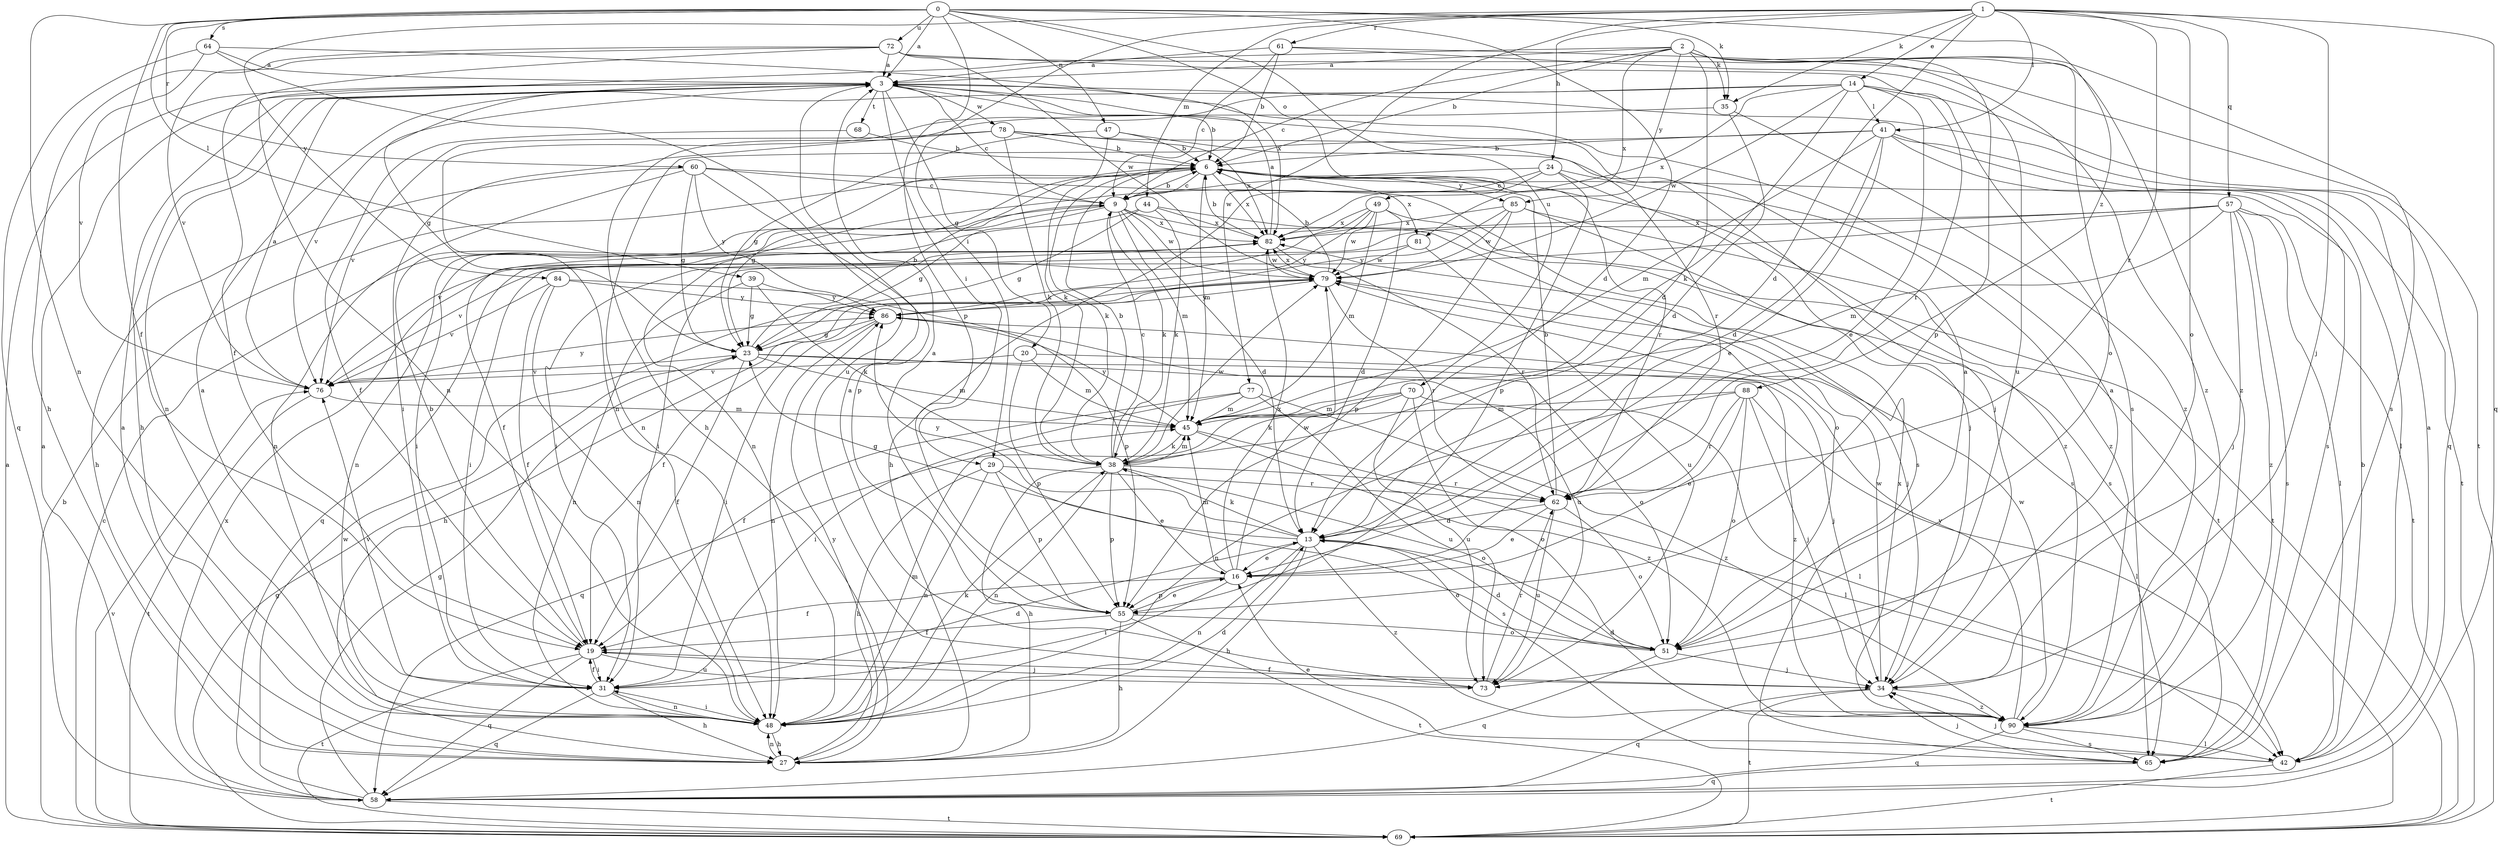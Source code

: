 strict digraph  {
0;
1;
2;
3;
6;
9;
13;
14;
16;
19;
20;
23;
24;
27;
29;
31;
34;
35;
38;
39;
41;
42;
44;
45;
47;
48;
49;
51;
55;
57;
58;
60;
61;
62;
64;
65;
68;
69;
70;
72;
73;
76;
77;
78;
79;
81;
82;
84;
85;
86;
88;
90;
0 -> 3  [label=a];
0 -> 13  [label=d];
0 -> 19  [label=f];
0 -> 35  [label=k];
0 -> 39  [label=l];
0 -> 47  [label=n];
0 -> 48  [label=n];
0 -> 49  [label=o];
0 -> 55  [label=p];
0 -> 60  [label=r];
0 -> 64  [label=s];
0 -> 70  [label=u];
0 -> 72  [label=u];
0 -> 88  [label=z];
1 -> 13  [label=d];
1 -> 14  [label=e];
1 -> 24  [label=h];
1 -> 29  [label=i];
1 -> 34  [label=j];
1 -> 35  [label=k];
1 -> 41  [label=l];
1 -> 44  [label=m];
1 -> 51  [label=o];
1 -> 57  [label=q];
1 -> 58  [label=q];
1 -> 61  [label=r];
1 -> 62  [label=r];
1 -> 77  [label=w];
1 -> 84  [label=y];
2 -> 3  [label=a];
2 -> 6  [label=b];
2 -> 9  [label=c];
2 -> 13  [label=d];
2 -> 35  [label=k];
2 -> 48  [label=n];
2 -> 51  [label=o];
2 -> 55  [label=p];
2 -> 65  [label=s];
2 -> 81  [label=x];
2 -> 85  [label=y];
2 -> 90  [label=z];
3 -> 6  [label=b];
3 -> 9  [label=c];
3 -> 20  [label=g];
3 -> 23  [label=g];
3 -> 27  [label=h];
3 -> 29  [label=i];
3 -> 48  [label=n];
3 -> 68  [label=t];
3 -> 78  [label=w];
6 -> 9  [label=c];
6 -> 23  [label=g];
6 -> 38  [label=k];
6 -> 45  [label=m];
6 -> 62  [label=r];
6 -> 81  [label=x];
6 -> 82  [label=x];
6 -> 85  [label=y];
6 -> 90  [label=z];
9 -> 6  [label=b];
9 -> 13  [label=d];
9 -> 23  [label=g];
9 -> 31  [label=i];
9 -> 38  [label=k];
9 -> 45  [label=m];
9 -> 48  [label=n];
9 -> 51  [label=o];
9 -> 79  [label=w];
9 -> 82  [label=x];
13 -> 16  [label=e];
13 -> 23  [label=g];
13 -> 27  [label=h];
13 -> 38  [label=k];
13 -> 48  [label=n];
13 -> 51  [label=o];
13 -> 86  [label=y];
13 -> 90  [label=z];
14 -> 16  [label=e];
14 -> 38  [label=k];
14 -> 41  [label=l];
14 -> 48  [label=n];
14 -> 58  [label=q];
14 -> 62  [label=r];
14 -> 76  [label=v];
14 -> 79  [label=w];
14 -> 82  [label=x];
16 -> 19  [label=f];
16 -> 31  [label=i];
16 -> 45  [label=m];
16 -> 55  [label=p];
16 -> 79  [label=w];
16 -> 82  [label=x];
19 -> 6  [label=b];
19 -> 31  [label=i];
19 -> 34  [label=j];
19 -> 58  [label=q];
19 -> 69  [label=t];
19 -> 73  [label=u];
20 -> 45  [label=m];
20 -> 55  [label=p];
20 -> 76  [label=v];
20 -> 90  [label=z];
23 -> 6  [label=b];
23 -> 19  [label=f];
23 -> 34  [label=j];
23 -> 45  [label=m];
23 -> 51  [label=o];
23 -> 76  [label=v];
24 -> 9  [label=c];
24 -> 27  [label=h];
24 -> 34  [label=j];
24 -> 48  [label=n];
24 -> 55  [label=p];
24 -> 90  [label=z];
27 -> 3  [label=a];
27 -> 48  [label=n];
27 -> 86  [label=y];
29 -> 27  [label=h];
29 -> 48  [label=n];
29 -> 55  [label=p];
29 -> 62  [label=r];
29 -> 65  [label=s];
31 -> 3  [label=a];
31 -> 13  [label=d];
31 -> 19  [label=f];
31 -> 27  [label=h];
31 -> 48  [label=n];
31 -> 58  [label=q];
31 -> 76  [label=v];
34 -> 3  [label=a];
34 -> 19  [label=f];
34 -> 58  [label=q];
34 -> 69  [label=t];
34 -> 79  [label=w];
34 -> 90  [label=z];
35 -> 13  [label=d];
35 -> 27  [label=h];
35 -> 90  [label=z];
38 -> 6  [label=b];
38 -> 9  [label=c];
38 -> 16  [label=e];
38 -> 27  [label=h];
38 -> 45  [label=m];
38 -> 48  [label=n];
38 -> 51  [label=o];
38 -> 55  [label=p];
38 -> 62  [label=r];
38 -> 79  [label=w];
39 -> 23  [label=g];
39 -> 38  [label=k];
39 -> 48  [label=n];
39 -> 86  [label=y];
41 -> 6  [label=b];
41 -> 13  [label=d];
41 -> 16  [label=e];
41 -> 42  [label=l];
41 -> 45  [label=m];
41 -> 48  [label=n];
41 -> 65  [label=s];
41 -> 69  [label=t];
42 -> 3  [label=a];
42 -> 6  [label=b];
42 -> 16  [label=e];
42 -> 34  [label=j];
42 -> 69  [label=t];
44 -> 19  [label=f];
44 -> 23  [label=g];
44 -> 38  [label=k];
44 -> 65  [label=s];
44 -> 82  [label=x];
45 -> 38  [label=k];
45 -> 42  [label=l];
45 -> 51  [label=o];
45 -> 86  [label=y];
47 -> 6  [label=b];
47 -> 23  [label=g];
47 -> 38  [label=k];
47 -> 62  [label=r];
48 -> 13  [label=d];
48 -> 27  [label=h];
48 -> 31  [label=i];
48 -> 38  [label=k];
48 -> 45  [label=m];
49 -> 13  [label=d];
49 -> 31  [label=i];
49 -> 45  [label=m];
49 -> 69  [label=t];
49 -> 79  [label=w];
49 -> 82  [label=x];
49 -> 86  [label=y];
51 -> 3  [label=a];
51 -> 13  [label=d];
51 -> 34  [label=j];
51 -> 58  [label=q];
55 -> 3  [label=a];
55 -> 16  [label=e];
55 -> 19  [label=f];
55 -> 27  [label=h];
55 -> 51  [label=o];
55 -> 69  [label=t];
57 -> 31  [label=i];
57 -> 34  [label=j];
57 -> 42  [label=l];
57 -> 45  [label=m];
57 -> 65  [label=s];
57 -> 69  [label=t];
57 -> 76  [label=v];
57 -> 82  [label=x];
57 -> 90  [label=z];
58 -> 3  [label=a];
58 -> 23  [label=g];
58 -> 69  [label=t];
58 -> 79  [label=w];
58 -> 82  [label=x];
60 -> 9  [label=c];
60 -> 23  [label=g];
60 -> 27  [label=h];
60 -> 48  [label=n];
60 -> 55  [label=p];
60 -> 65  [label=s];
60 -> 86  [label=y];
61 -> 3  [label=a];
61 -> 6  [label=b];
61 -> 9  [label=c];
61 -> 69  [label=t];
61 -> 73  [label=u];
62 -> 6  [label=b];
62 -> 13  [label=d];
62 -> 16  [label=e];
62 -> 51  [label=o];
62 -> 73  [label=u];
64 -> 3  [label=a];
64 -> 58  [label=q];
64 -> 73  [label=u];
64 -> 76  [label=v];
64 -> 82  [label=x];
65 -> 34  [label=j];
65 -> 58  [label=q];
68 -> 6  [label=b];
68 -> 19  [label=f];
69 -> 3  [label=a];
69 -> 6  [label=b];
69 -> 9  [label=c];
69 -> 23  [label=g];
69 -> 76  [label=v];
70 -> 38  [label=k];
70 -> 42  [label=l];
70 -> 45  [label=m];
70 -> 58  [label=q];
70 -> 73  [label=u];
70 -> 90  [label=z];
72 -> 3  [label=a];
72 -> 19  [label=f];
72 -> 27  [label=h];
72 -> 65  [label=s];
72 -> 76  [label=v];
72 -> 79  [label=w];
72 -> 90  [label=z];
73 -> 3  [label=a];
73 -> 62  [label=r];
76 -> 3  [label=a];
76 -> 45  [label=m];
76 -> 69  [label=t];
76 -> 86  [label=y];
77 -> 19  [label=f];
77 -> 31  [label=i];
77 -> 45  [label=m];
77 -> 73  [label=u];
77 -> 90  [label=z];
78 -> 6  [label=b];
78 -> 31  [label=i];
78 -> 34  [label=j];
78 -> 38  [label=k];
78 -> 76  [label=v];
78 -> 82  [label=x];
79 -> 6  [label=b];
79 -> 19  [label=f];
79 -> 27  [label=h];
79 -> 34  [label=j];
79 -> 62  [label=r];
79 -> 82  [label=x];
79 -> 86  [label=y];
81 -> 73  [label=u];
81 -> 76  [label=v];
81 -> 79  [label=w];
82 -> 3  [label=a];
82 -> 6  [label=b];
82 -> 31  [label=i];
82 -> 58  [label=q];
82 -> 62  [label=r];
82 -> 79  [label=w];
84 -> 19  [label=f];
84 -> 48  [label=n];
84 -> 55  [label=p];
84 -> 76  [label=v];
84 -> 86  [label=y];
85 -> 55  [label=p];
85 -> 65  [label=s];
85 -> 69  [label=t];
85 -> 79  [label=w];
85 -> 82  [label=x];
85 -> 86  [label=y];
86 -> 23  [label=g];
86 -> 31  [label=i];
86 -> 48  [label=n];
86 -> 73  [label=u];
88 -> 16  [label=e];
88 -> 34  [label=j];
88 -> 42  [label=l];
88 -> 45  [label=m];
88 -> 48  [label=n];
88 -> 51  [label=o];
88 -> 62  [label=r];
90 -> 13  [label=d];
90 -> 42  [label=l];
90 -> 58  [label=q];
90 -> 65  [label=s];
90 -> 79  [label=w];
90 -> 82  [label=x];
90 -> 86  [label=y];
}
